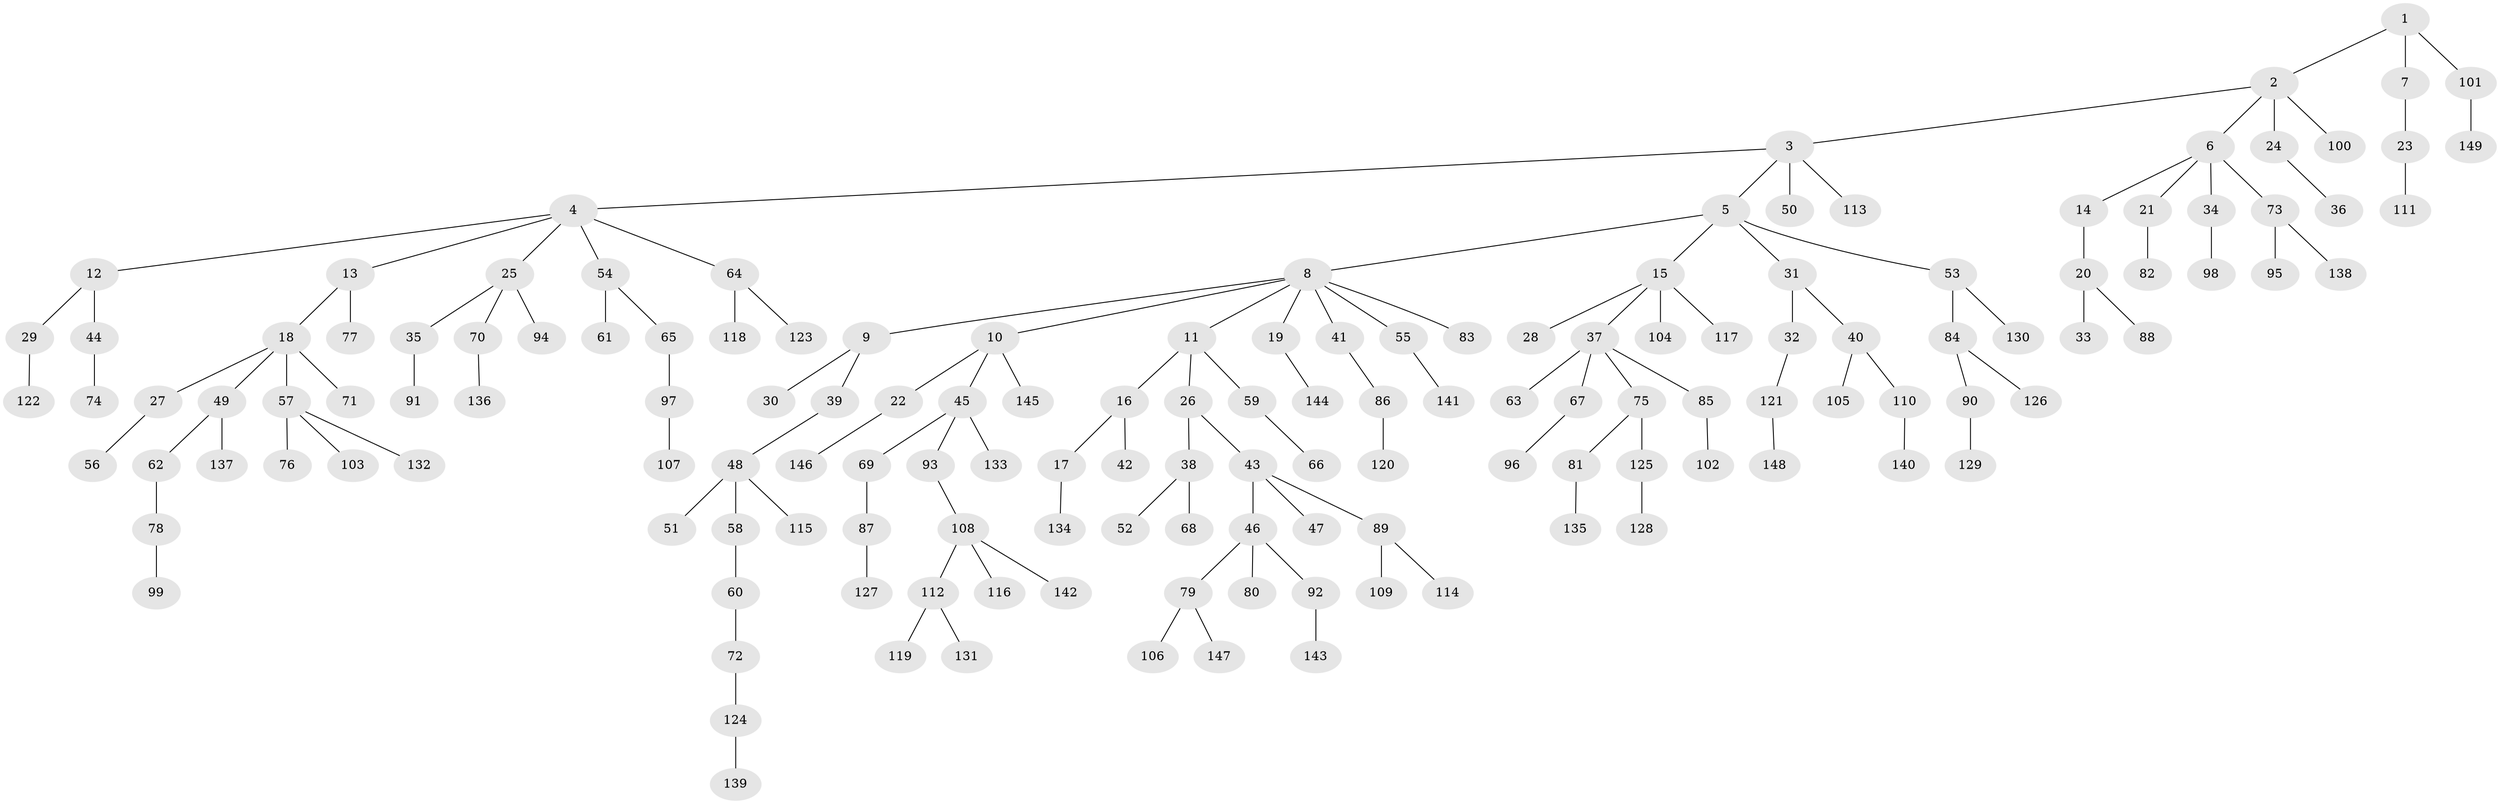 // Generated by graph-tools (version 1.1) at 2025/02/03/09/25 03:02:30]
// undirected, 149 vertices, 148 edges
graph export_dot {
graph [start="1"]
  node [color=gray90,style=filled];
  1;
  2;
  3;
  4;
  5;
  6;
  7;
  8;
  9;
  10;
  11;
  12;
  13;
  14;
  15;
  16;
  17;
  18;
  19;
  20;
  21;
  22;
  23;
  24;
  25;
  26;
  27;
  28;
  29;
  30;
  31;
  32;
  33;
  34;
  35;
  36;
  37;
  38;
  39;
  40;
  41;
  42;
  43;
  44;
  45;
  46;
  47;
  48;
  49;
  50;
  51;
  52;
  53;
  54;
  55;
  56;
  57;
  58;
  59;
  60;
  61;
  62;
  63;
  64;
  65;
  66;
  67;
  68;
  69;
  70;
  71;
  72;
  73;
  74;
  75;
  76;
  77;
  78;
  79;
  80;
  81;
  82;
  83;
  84;
  85;
  86;
  87;
  88;
  89;
  90;
  91;
  92;
  93;
  94;
  95;
  96;
  97;
  98;
  99;
  100;
  101;
  102;
  103;
  104;
  105;
  106;
  107;
  108;
  109;
  110;
  111;
  112;
  113;
  114;
  115;
  116;
  117;
  118;
  119;
  120;
  121;
  122;
  123;
  124;
  125;
  126;
  127;
  128;
  129;
  130;
  131;
  132;
  133;
  134;
  135;
  136;
  137;
  138;
  139;
  140;
  141;
  142;
  143;
  144;
  145;
  146;
  147;
  148;
  149;
  1 -- 2;
  1 -- 7;
  1 -- 101;
  2 -- 3;
  2 -- 6;
  2 -- 24;
  2 -- 100;
  3 -- 4;
  3 -- 5;
  3 -- 50;
  3 -- 113;
  4 -- 12;
  4 -- 13;
  4 -- 25;
  4 -- 54;
  4 -- 64;
  5 -- 8;
  5 -- 15;
  5 -- 31;
  5 -- 53;
  6 -- 14;
  6 -- 21;
  6 -- 34;
  6 -- 73;
  7 -- 23;
  8 -- 9;
  8 -- 10;
  8 -- 11;
  8 -- 19;
  8 -- 41;
  8 -- 55;
  8 -- 83;
  9 -- 30;
  9 -- 39;
  10 -- 22;
  10 -- 45;
  10 -- 145;
  11 -- 16;
  11 -- 26;
  11 -- 59;
  12 -- 29;
  12 -- 44;
  13 -- 18;
  13 -- 77;
  14 -- 20;
  15 -- 28;
  15 -- 37;
  15 -- 104;
  15 -- 117;
  16 -- 17;
  16 -- 42;
  17 -- 134;
  18 -- 27;
  18 -- 49;
  18 -- 57;
  18 -- 71;
  19 -- 144;
  20 -- 33;
  20 -- 88;
  21 -- 82;
  22 -- 146;
  23 -- 111;
  24 -- 36;
  25 -- 35;
  25 -- 70;
  25 -- 94;
  26 -- 38;
  26 -- 43;
  27 -- 56;
  29 -- 122;
  31 -- 32;
  31 -- 40;
  32 -- 121;
  34 -- 98;
  35 -- 91;
  37 -- 63;
  37 -- 67;
  37 -- 75;
  37 -- 85;
  38 -- 52;
  38 -- 68;
  39 -- 48;
  40 -- 105;
  40 -- 110;
  41 -- 86;
  43 -- 46;
  43 -- 47;
  43 -- 89;
  44 -- 74;
  45 -- 69;
  45 -- 93;
  45 -- 133;
  46 -- 79;
  46 -- 80;
  46 -- 92;
  48 -- 51;
  48 -- 58;
  48 -- 115;
  49 -- 62;
  49 -- 137;
  53 -- 84;
  53 -- 130;
  54 -- 61;
  54 -- 65;
  55 -- 141;
  57 -- 76;
  57 -- 103;
  57 -- 132;
  58 -- 60;
  59 -- 66;
  60 -- 72;
  62 -- 78;
  64 -- 118;
  64 -- 123;
  65 -- 97;
  67 -- 96;
  69 -- 87;
  70 -- 136;
  72 -- 124;
  73 -- 95;
  73 -- 138;
  75 -- 81;
  75 -- 125;
  78 -- 99;
  79 -- 106;
  79 -- 147;
  81 -- 135;
  84 -- 90;
  84 -- 126;
  85 -- 102;
  86 -- 120;
  87 -- 127;
  89 -- 109;
  89 -- 114;
  90 -- 129;
  92 -- 143;
  93 -- 108;
  97 -- 107;
  101 -- 149;
  108 -- 112;
  108 -- 116;
  108 -- 142;
  110 -- 140;
  112 -- 119;
  112 -- 131;
  121 -- 148;
  124 -- 139;
  125 -- 128;
}
